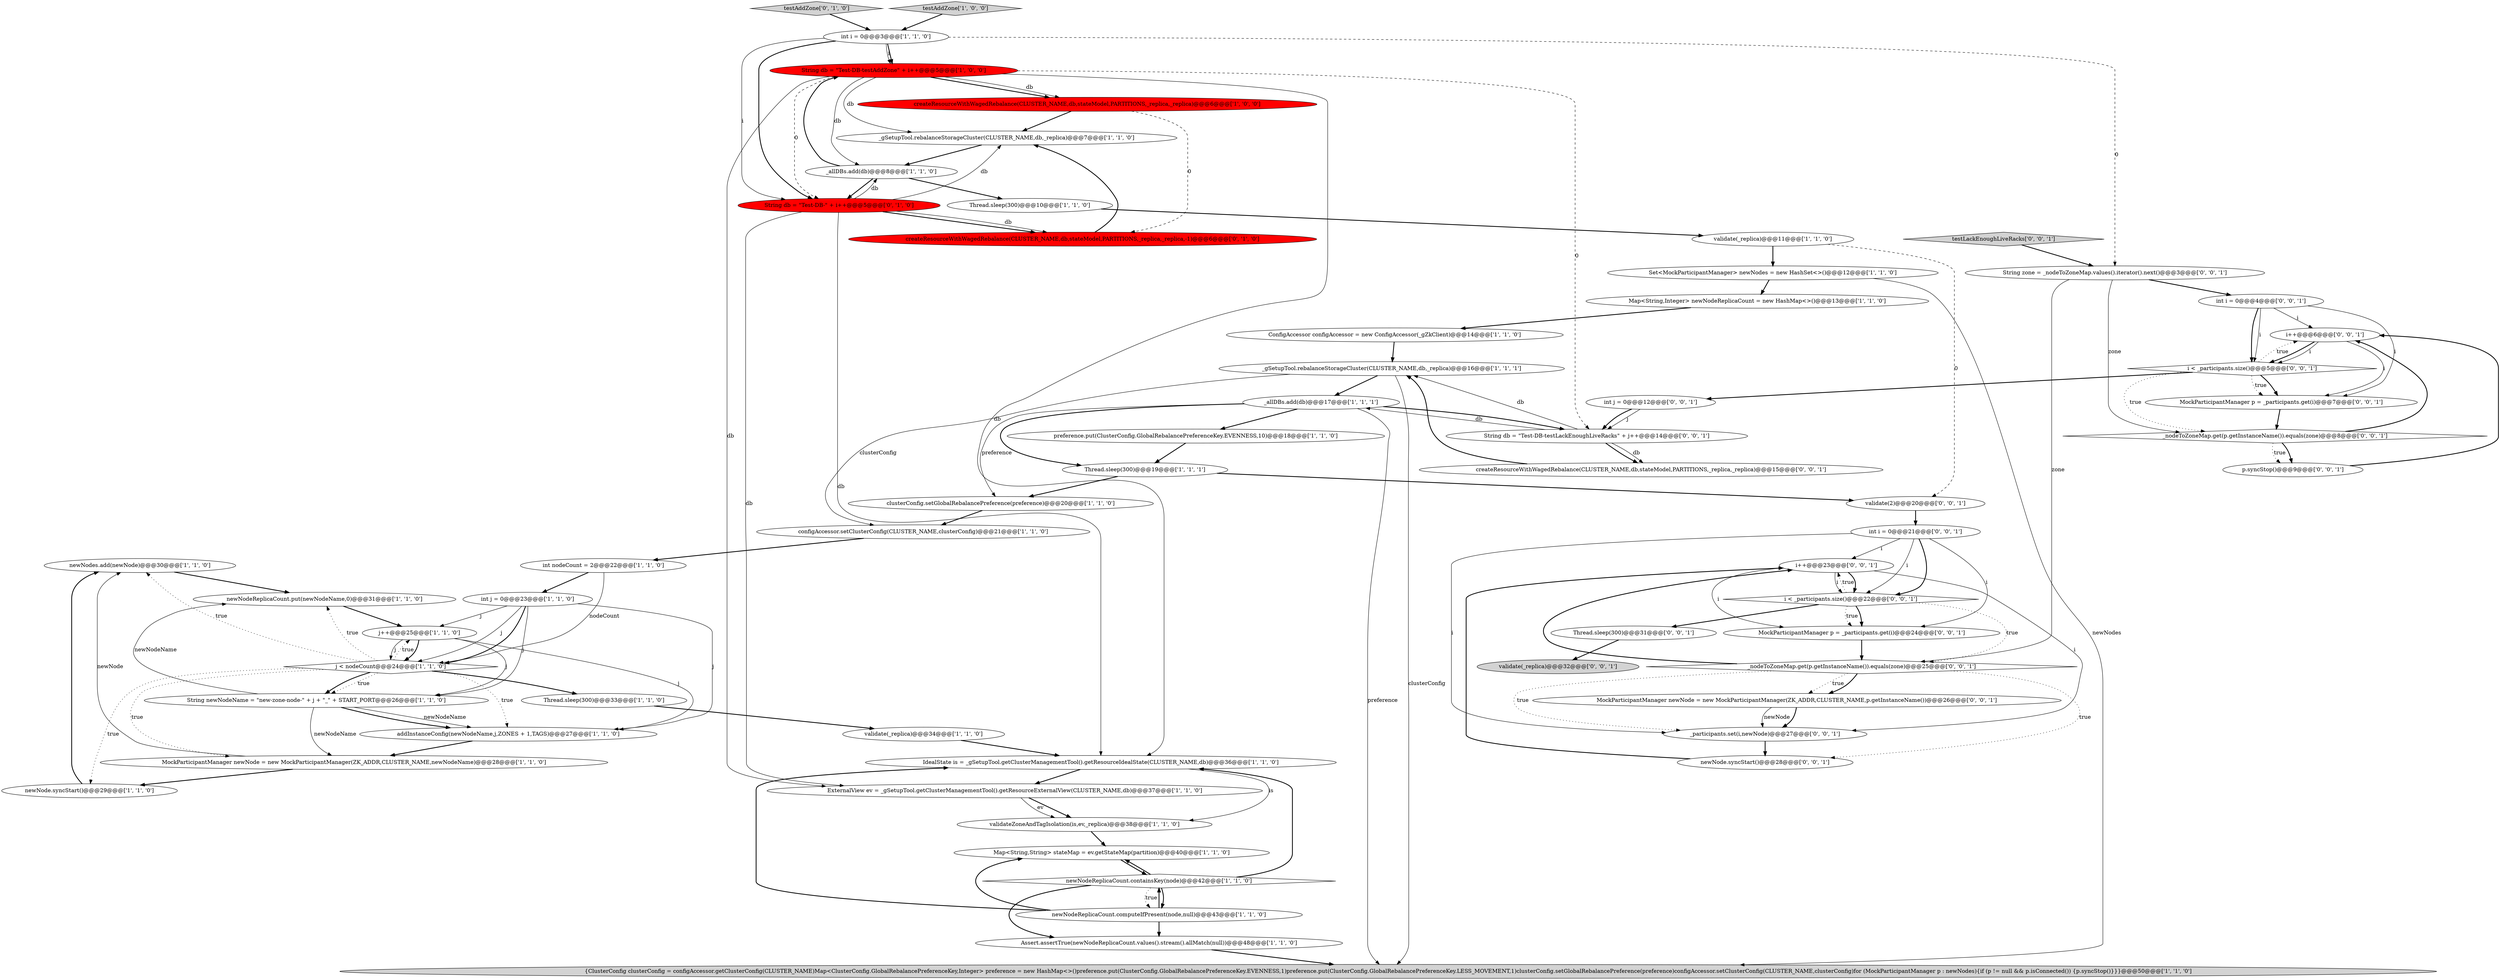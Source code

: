 digraph {
8 [style = filled, label = "newNodes.add(newNode)@@@30@@@['1', '1', '0']", fillcolor = white, shape = ellipse image = "AAA0AAABBB1BBB"];
40 [style = filled, label = "validate(_replica)@@@32@@@['0', '0', '1']", fillcolor = lightgray, shape = ellipse image = "AAA0AAABBB3BBB"];
47 [style = filled, label = "i++@@@6@@@['0', '0', '1']", fillcolor = white, shape = ellipse image = "AAA0AAABBB3BBB"];
7 [style = filled, label = "Thread.sleep(300)@@@33@@@['1', '1', '0']", fillcolor = white, shape = ellipse image = "AAA0AAABBB1BBB"];
51 [style = filled, label = "_nodeToZoneMap.get(p.getInstanceName()).equals(zone)@@@25@@@['0', '0', '1']", fillcolor = white, shape = diamond image = "AAA0AAABBB3BBB"];
60 [style = filled, label = "p.syncStop()@@@9@@@['0', '0', '1']", fillcolor = white, shape = ellipse image = "AAA0AAABBB3BBB"];
24 [style = filled, label = "Thread.sleep(300)@@@19@@@['1', '1', '1']", fillcolor = white, shape = ellipse image = "AAA0AAABBB1BBB"];
31 [style = filled, label = "newNodeReplicaCount.computeIfPresent(node,null)@@@43@@@['1', '1', '0']", fillcolor = white, shape = ellipse image = "AAA0AAABBB1BBB"];
28 [style = filled, label = "newNodeReplicaCount.containsKey(node)@@@42@@@['1', '1', '0']", fillcolor = white, shape = diamond image = "AAA0AAABBB1BBB"];
20 [style = filled, label = "ConfigAccessor configAccessor = new ConfigAccessor(_gZkClient)@@@14@@@['1', '1', '0']", fillcolor = white, shape = ellipse image = "AAA0AAABBB1BBB"];
39 [style = filled, label = "testAddZone['0', '1', '0']", fillcolor = lightgray, shape = diamond image = "AAA0AAABBB2BBB"];
57 [style = filled, label = "MockParticipantManager p = _participants.get(i)@@@7@@@['0', '0', '1']", fillcolor = white, shape = ellipse image = "AAA0AAABBB3BBB"];
17 [style = filled, label = "String db = \"Test-DB-testAddZone\" + i++@@@5@@@['1', '0', '0']", fillcolor = red, shape = ellipse image = "AAA1AAABBB1BBB"];
34 [style = filled, label = "_gSetupTool.rebalanceStorageCluster(CLUSTER_NAME,db,_replica)@@@16@@@['1', '1', '1']", fillcolor = white, shape = ellipse image = "AAA0AAABBB1BBB"];
42 [style = filled, label = "String zone = _nodeToZoneMap.values().iterator().next()@@@3@@@['0', '0', '1']", fillcolor = white, shape = ellipse image = "AAA0AAABBB3BBB"];
16 [style = filled, label = "validateZoneAndTagIsolation(is,ev,_replica)@@@38@@@['1', '1', '0']", fillcolor = white, shape = ellipse image = "AAA0AAABBB1BBB"];
14 [style = filled, label = "newNode.syncStart()@@@29@@@['1', '1', '0']", fillcolor = white, shape = ellipse image = "AAA0AAABBB1BBB"];
13 [style = filled, label = "j++@@@25@@@['1', '1', '0']", fillcolor = white, shape = ellipse image = "AAA0AAABBB1BBB"];
55 [style = filled, label = "int i = 0@@@21@@@['0', '0', '1']", fillcolor = white, shape = ellipse image = "AAA0AAABBB3BBB"];
19 [style = filled, label = "String newNodeName = \"new-zone-node-\" + j + \"_\" + START_PORT@@@26@@@['1', '1', '0']", fillcolor = white, shape = ellipse image = "AAA0AAABBB1BBB"];
43 [style = filled, label = "i < _participants.size()@@@5@@@['0', '0', '1']", fillcolor = white, shape = diamond image = "AAA0AAABBB3BBB"];
30 [style = filled, label = "int nodeCount = 2@@@22@@@['1', '1', '0']", fillcolor = white, shape = ellipse image = "AAA0AAABBB1BBB"];
5 [style = filled, label = "clusterConfig.setGlobalRebalancePreference(preference)@@@20@@@['1', '1', '0']", fillcolor = white, shape = ellipse image = "AAA0AAABBB1BBB"];
45 [style = filled, label = "testLackEnoughLiveRacks['0', '0', '1']", fillcolor = lightgray, shape = diamond image = "AAA0AAABBB3BBB"];
32 [style = filled, label = "configAccessor.setClusterConfig(CLUSTER_NAME,clusterConfig)@@@21@@@['1', '1', '0']", fillcolor = white, shape = ellipse image = "AAA0AAABBB1BBB"];
1 [style = filled, label = "Map<String,String> stateMap = ev.getStateMap(partition)@@@40@@@['1', '1', '0']", fillcolor = white, shape = ellipse image = "AAA0AAABBB1BBB"];
10 [style = filled, label = "{ClusterConfig clusterConfig = configAccessor.getClusterConfig(CLUSTER_NAME)Map<ClusterConfig.GlobalRebalancePreferenceKey,Integer> preference = new HashMap<>()preference.put(ClusterConfig.GlobalRebalancePreferenceKey.EVENNESS,1)preference.put(ClusterConfig.GlobalRebalancePreferenceKey.LESS_MOVEMENT,1)clusterConfig.setGlobalRebalancePreference(preference)configAccessor.setClusterConfig(CLUSTER_NAME,clusterConfig)for (MockParticipantManager p : newNodes){if (p != null && p.isConnected()) {p.syncStop()}}}@@@50@@@['1', '1', '0']", fillcolor = lightgray, shape = ellipse image = "AAA0AAABBB1BBB"];
56 [style = filled, label = "int i = 0@@@4@@@['0', '0', '1']", fillcolor = white, shape = ellipse image = "AAA0AAABBB3BBB"];
41 [style = filled, label = "int j = 0@@@12@@@['0', '0', '1']", fillcolor = white, shape = ellipse image = "AAA0AAABBB3BBB"];
2 [style = filled, label = "Thread.sleep(300)@@@10@@@['1', '1', '0']", fillcolor = white, shape = ellipse image = "AAA0AAABBB1BBB"];
11 [style = filled, label = "_allDBs.add(db)@@@17@@@['1', '1', '1']", fillcolor = white, shape = ellipse image = "AAA0AAABBB1BBB"];
58 [style = filled, label = "_nodeToZoneMap.get(p.getInstanceName()).equals(zone)@@@8@@@['0', '0', '1']", fillcolor = white, shape = diamond image = "AAA0AAABBB3BBB"];
3 [style = filled, label = "_gSetupTool.rebalanceStorageCluster(CLUSTER_NAME,db,_replica)@@@7@@@['1', '1', '0']", fillcolor = white, shape = ellipse image = "AAA0AAABBB1BBB"];
15 [style = filled, label = "_allDBs.add(db)@@@8@@@['1', '1', '0']", fillcolor = white, shape = ellipse image = "AAA0AAABBB1BBB"];
0 [style = filled, label = "int i = 0@@@3@@@['1', '1', '0']", fillcolor = white, shape = ellipse image = "AAA0AAABBB1BBB"];
27 [style = filled, label = "j < nodeCount@@@24@@@['1', '1', '0']", fillcolor = white, shape = diamond image = "AAA0AAABBB1BBB"];
26 [style = filled, label = "validate(_replica)@@@11@@@['1', '1', '0']", fillcolor = white, shape = ellipse image = "AAA0AAABBB1BBB"];
21 [style = filled, label = "IdealState is = _gSetupTool.getClusterManagementTool().getResourceIdealState(CLUSTER_NAME,db)@@@36@@@['1', '1', '0']", fillcolor = white, shape = ellipse image = "AAA0AAABBB1BBB"];
6 [style = filled, label = "Assert.assertTrue(newNodeReplicaCount.values().stream().allMatch(null))@@@48@@@['1', '1', '0']", fillcolor = white, shape = ellipse image = "AAA0AAABBB1BBB"];
25 [style = filled, label = "addInstanceConfig(newNodeName,j,ZONES + 1,TAGS)@@@27@@@['1', '1', '0']", fillcolor = white, shape = ellipse image = "AAA0AAABBB1BBB"];
61 [style = filled, label = "Thread.sleep(300)@@@31@@@['0', '0', '1']", fillcolor = white, shape = ellipse image = "AAA0AAABBB3BBB"];
9 [style = filled, label = "preference.put(ClusterConfig.GlobalRebalancePreferenceKey.EVENNESS,10)@@@18@@@['1', '1', '0']", fillcolor = white, shape = ellipse image = "AAA0AAABBB1BBB"];
38 [style = filled, label = "String db = \"Test-DB-\" + i++@@@5@@@['0', '1', '0']", fillcolor = red, shape = ellipse image = "AAA1AAABBB2BBB"];
48 [style = filled, label = "i++@@@23@@@['0', '0', '1']", fillcolor = white, shape = ellipse image = "AAA0AAABBB3BBB"];
35 [style = filled, label = "createResourceWithWagedRebalance(CLUSTER_NAME,db,stateModel,PARTITIONS,_replica,_replica)@@@6@@@['1', '0', '0']", fillcolor = red, shape = ellipse image = "AAA1AAABBB1BBB"];
18 [style = filled, label = "int j = 0@@@23@@@['1', '1', '0']", fillcolor = white, shape = ellipse image = "AAA0AAABBB1BBB"];
46 [style = filled, label = "_participants.set(i,newNode)@@@27@@@['0', '0', '1']", fillcolor = white, shape = ellipse image = "AAA0AAABBB3BBB"];
52 [style = filled, label = "MockParticipantManager newNode = new MockParticipantManager(ZK_ADDR,CLUSTER_NAME,p.getInstanceName())@@@26@@@['0', '0', '1']", fillcolor = white, shape = ellipse image = "AAA0AAABBB3BBB"];
59 [style = filled, label = "MockParticipantManager p = _participants.get(i)@@@24@@@['0', '0', '1']", fillcolor = white, shape = ellipse image = "AAA0AAABBB3BBB"];
12 [style = filled, label = "newNodeReplicaCount.put(newNodeName,0)@@@31@@@['1', '1', '0']", fillcolor = white, shape = ellipse image = "AAA0AAABBB1BBB"];
4 [style = filled, label = "Set<MockParticipantManager> newNodes = new HashSet<>()@@@12@@@['1', '1', '0']", fillcolor = white, shape = ellipse image = "AAA0AAABBB1BBB"];
29 [style = filled, label = "Map<String,Integer> newNodeReplicaCount = new HashMap<>()@@@13@@@['1', '1', '0']", fillcolor = white, shape = ellipse image = "AAA0AAABBB1BBB"];
33 [style = filled, label = "testAddZone['1', '0', '0']", fillcolor = lightgray, shape = diamond image = "AAA0AAABBB1BBB"];
50 [style = filled, label = "validate(2)@@@20@@@['0', '0', '1']", fillcolor = white, shape = ellipse image = "AAA0AAABBB3BBB"];
54 [style = filled, label = "createResourceWithWagedRebalance(CLUSTER_NAME,db,stateModel,PARTITIONS,_replica,_replica)@@@15@@@['0', '0', '1']", fillcolor = white, shape = ellipse image = "AAA0AAABBB3BBB"];
49 [style = filled, label = "i < _participants.size()@@@22@@@['0', '0', '1']", fillcolor = white, shape = diamond image = "AAA0AAABBB3BBB"];
53 [style = filled, label = "String db = \"Test-DB-testLackEnoughLiveRacks\" + j++@@@14@@@['0', '0', '1']", fillcolor = white, shape = ellipse image = "AAA0AAABBB3BBB"];
44 [style = filled, label = "newNode.syncStart()@@@28@@@['0', '0', '1']", fillcolor = white, shape = ellipse image = "AAA0AAABBB3BBB"];
36 [style = filled, label = "ExternalView ev = _gSetupTool.getClusterManagementTool().getResourceExternalView(CLUSTER_NAME,db)@@@37@@@['1', '1', '0']", fillcolor = white, shape = ellipse image = "AAA0AAABBB1BBB"];
23 [style = filled, label = "validate(_replica)@@@34@@@['1', '1', '0']", fillcolor = white, shape = ellipse image = "AAA0AAABBB1BBB"];
37 [style = filled, label = "createResourceWithWagedRebalance(CLUSTER_NAME,db,stateModel,PARTITIONS,_replica,_replica,-1)@@@6@@@['0', '1', '0']", fillcolor = red, shape = ellipse image = "AAA1AAABBB2BBB"];
22 [style = filled, label = "MockParticipantManager newNode = new MockParticipantManager(ZK_ADDR,CLUSTER_NAME,newNodeName)@@@28@@@['1', '1', '0']", fillcolor = white, shape = ellipse image = "AAA0AAABBB1BBB"];
19->25 [style = solid, label="newNodeName"];
55->48 [style = solid, label="i"];
27->14 [style = dotted, label="true"];
2->26 [style = bold, label=""];
28->6 [style = bold, label=""];
49->59 [style = bold, label=""];
25->22 [style = bold, label=""];
55->49 [style = bold, label=""];
59->51 [style = bold, label=""];
58->60 [style = bold, label=""];
31->21 [style = bold, label=""];
31->1 [style = bold, label=""];
57->58 [style = bold, label=""];
53->54 [style = bold, label=""];
11->9 [style = bold, label=""];
30->18 [style = bold, label=""];
27->19 [style = dotted, label="true"];
37->3 [style = bold, label=""];
34->10 [style = solid, label="clusterConfig"];
26->50 [style = dashed, label="0"];
48->59 [style = solid, label="i"];
33->0 [style = bold, label=""];
1->28 [style = bold, label=""];
55->59 [style = solid, label="i"];
28->21 [style = bold, label=""];
15->17 [style = bold, label=""];
60->47 [style = bold, label=""];
51->48 [style = bold, label=""];
21->36 [style = bold, label=""];
31->6 [style = bold, label=""];
0->42 [style = dashed, label="0"];
17->53 [style = dashed, label="0"];
50->55 [style = bold, label=""];
51->52 [style = dotted, label="true"];
27->7 [style = bold, label=""];
45->42 [style = bold, label=""];
18->27 [style = solid, label="j"];
27->19 [style = bold, label=""];
34->32 [style = solid, label="clusterConfig"];
9->24 [style = bold, label=""];
0->38 [style = solid, label="i"];
49->48 [style = dotted, label="true"];
17->35 [style = bold, label=""];
55->46 [style = solid, label="i"];
56->43 [style = bold, label=""];
19->12 [style = solid, label="newNodeName"];
15->38 [style = bold, label=""];
48->49 [style = bold, label=""];
27->22 [style = dotted, label="true"];
27->25 [style = dotted, label="true"];
35->37 [style = dashed, label="0"];
0->17 [style = bold, label=""];
20->34 [style = bold, label=""];
38->3 [style = solid, label="db"];
47->43 [style = bold, label=""];
4->10 [style = solid, label="newNodes"];
27->8 [style = dotted, label="true"];
26->4 [style = bold, label=""];
58->60 [style = dotted, label="true"];
21->16 [style = solid, label="is"];
19->25 [style = bold, label=""];
24->5 [style = bold, label=""];
0->38 [style = bold, label=""];
49->51 [style = dotted, label="true"];
41->53 [style = bold, label=""];
0->17 [style = solid, label="i"];
56->43 [style = solid, label="i"];
29->20 [style = bold, label=""];
13->25 [style = solid, label="j"];
38->37 [style = bold, label=""];
42->56 [style = bold, label=""];
38->21 [style = solid, label="db"];
7->23 [style = bold, label=""];
17->3 [style = solid, label="db"];
49->59 [style = dotted, label="true"];
41->53 [style = solid, label="j"];
36->16 [style = bold, label=""];
17->35 [style = solid, label="db"];
14->8 [style = bold, label=""];
61->40 [style = bold, label=""];
31->28 [style = bold, label=""];
53->34 [style = solid, label="db"];
43->47 [style = dotted, label="true"];
22->14 [style = bold, label=""];
53->11 [style = solid, label="db"];
46->44 [style = bold, label=""];
18->25 [style = solid, label="j"];
47->43 [style = solid, label="i"];
53->54 [style = solid, label="db"];
52->46 [style = bold, label=""];
35->3 [style = bold, label=""];
17->36 [style = solid, label="db"];
11->5 [style = solid, label="preference"];
28->31 [style = bold, label=""];
51->46 [style = dotted, label="true"];
38->15 [style = solid, label="db"];
4->29 [style = bold, label=""];
27->13 [style = dotted, label="true"];
56->57 [style = solid, label="i"];
51->52 [style = bold, label=""];
49->61 [style = bold, label=""];
13->19 [style = solid, label="j"];
32->30 [style = bold, label=""];
11->24 [style = bold, label=""];
17->38 [style = dashed, label="0"];
19->22 [style = solid, label="newNodeName"];
5->32 [style = bold, label=""];
12->13 [style = bold, label=""];
48->49 [style = solid, label="i"];
13->27 [style = bold, label=""];
11->10 [style = solid, label="preference"];
16->1 [style = bold, label=""];
42->51 [style = solid, label="zone"];
6->10 [style = bold, label=""];
18->19 [style = solid, label="j"];
43->41 [style = bold, label=""];
8->12 [style = bold, label=""];
24->50 [style = bold, label=""];
54->34 [style = bold, label=""];
18->13 [style = solid, label="j"];
38->37 [style = solid, label="db"];
28->31 [style = dotted, label="true"];
15->2 [style = bold, label=""];
55->49 [style = solid, label="i"];
43->57 [style = bold, label=""];
42->58 [style = solid, label="zone"];
17->15 [style = solid, label="db"];
3->15 [style = bold, label=""];
28->1 [style = bold, label=""];
47->57 [style = solid, label="i"];
27->12 [style = dotted, label="true"];
34->11 [style = bold, label=""];
11->53 [style = bold, label=""];
58->47 [style = bold, label=""];
39->0 [style = bold, label=""];
30->27 [style = solid, label="nodeCount"];
23->21 [style = bold, label=""];
18->27 [style = bold, label=""];
44->48 [style = bold, label=""];
38->36 [style = solid, label="db"];
36->16 [style = solid, label="ev"];
13->27 [style = solid, label="j"];
52->46 [style = solid, label="newNode"];
43->58 [style = dotted, label="true"];
56->47 [style = solid, label="i"];
48->46 [style = solid, label="i"];
51->44 [style = dotted, label="true"];
22->8 [style = solid, label="newNode"];
17->21 [style = solid, label="db"];
43->57 [style = dotted, label="true"];
}
